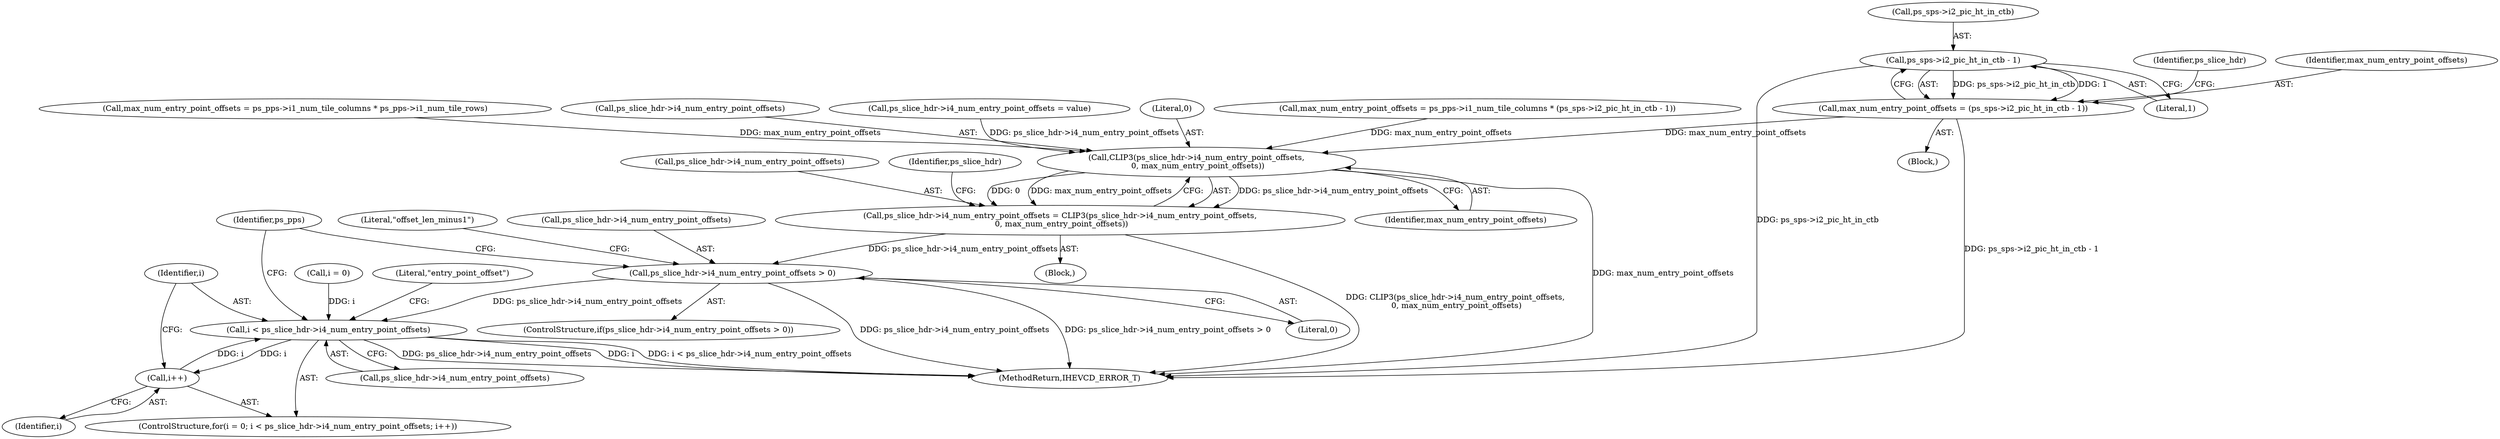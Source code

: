 digraph "0_Android_913d9e8d93d6b81bb8eac3fc2c1426651f5b259d@pointer" {
"1001933" [label="(Call,ps_sps->i2_pic_ht_in_ctb - 1)"];
"1001931" [label="(Call,max_num_entry_point_offsets = (ps_sps->i2_pic_ht_in_ctb - 1))"];
"1001942" [label="(Call,CLIP3(ps_slice_hdr->i4_num_entry_point_offsets,\n 0, max_num_entry_point_offsets))"];
"1001938" [label="(Call,ps_slice_hdr->i4_num_entry_point_offsets = CLIP3(ps_slice_hdr->i4_num_entry_point_offsets,\n 0, max_num_entry_point_offsets))"];
"1001949" [label="(Call,ps_slice_hdr->i4_num_entry_point_offsets > 0)"];
"1001970" [label="(Call,i < ps_slice_hdr->i4_num_entry_point_offsets)"];
"1001975" [label="(Call,i++)"];
"1001931" [label="(Call,max_num_entry_point_offsets = (ps_sps->i2_pic_ht_in_ctb - 1))"];
"1001887" [label="(Call,ps_slice_hdr->i4_num_entry_point_offsets = value)"];
"1002617" [label="(MethodReturn,IHEVCD_ERROR_T)"];
"1001930" [label="(Block,)"];
"1001942" [label="(Call,CLIP3(ps_slice_hdr->i4_num_entry_point_offsets,\n 0, max_num_entry_point_offsets))"];
"1001975" [label="(Call,i++)"];
"1001946" [label="(Literal,0)"];
"1001976" [label="(Identifier,i)"];
"1001956" [label="(Literal,\"offset_len_minus1\")"];
"1001903" [label="(Call,max_num_entry_point_offsets = ps_pps->i1_num_tile_columns * (ps_sps->i2_pic_ht_in_ctb - 1))"];
"1001950" [label="(Call,ps_slice_hdr->i4_num_entry_point_offsets)"];
"1001934" [label="(Call,ps_sps->i2_pic_ht_in_ctb)"];
"1001933" [label="(Call,ps_sps->i2_pic_ht_in_ctb - 1)"];
"1001939" [label="(Call,ps_slice_hdr->i4_num_entry_point_offsets)"];
"1001972" [label="(Call,ps_slice_hdr->i4_num_entry_point_offsets)"];
"1001953" [label="(Literal,0)"];
"1001940" [label="(Identifier,ps_slice_hdr)"];
"1001966" [label="(ControlStructure,for(i = 0; i < ps_slice_hdr->i4_num_entry_point_offsets; i++))"];
"1001951" [label="(Identifier,ps_slice_hdr)"];
"1001971" [label="(Identifier,i)"];
"1001987" [label="(Identifier,ps_pps)"];
"1001920" [label="(Call,max_num_entry_point_offsets = ps_pps->i1_num_tile_columns * ps_pps->i1_num_tile_rows)"];
"1001967" [label="(Call,i = 0)"];
"1001943" [label="(Call,ps_slice_hdr->i4_num_entry_point_offsets)"];
"1001938" [label="(Call,ps_slice_hdr->i4_num_entry_point_offsets = CLIP3(ps_slice_hdr->i4_num_entry_point_offsets,\n 0, max_num_entry_point_offsets))"];
"1001937" [label="(Literal,1)"];
"1001948" [label="(ControlStructure,if(ps_slice_hdr->i4_num_entry_point_offsets > 0))"];
"1001949" [label="(Call,ps_slice_hdr->i4_num_entry_point_offsets > 0)"];
"1001947" [label="(Identifier,max_num_entry_point_offsets)"];
"1001892" [label="(Block,)"];
"1001932" [label="(Identifier,max_num_entry_point_offsets)"];
"1001970" [label="(Call,i < ps_slice_hdr->i4_num_entry_point_offsets)"];
"1001979" [label="(Literal,\"entry_point_offset\")"];
"1001933" -> "1001931"  [label="AST: "];
"1001933" -> "1001937"  [label="CFG: "];
"1001934" -> "1001933"  [label="AST: "];
"1001937" -> "1001933"  [label="AST: "];
"1001931" -> "1001933"  [label="CFG: "];
"1001933" -> "1002617"  [label="DDG: ps_sps->i2_pic_ht_in_ctb"];
"1001933" -> "1001931"  [label="DDG: ps_sps->i2_pic_ht_in_ctb"];
"1001933" -> "1001931"  [label="DDG: 1"];
"1001931" -> "1001930"  [label="AST: "];
"1001932" -> "1001931"  [label="AST: "];
"1001940" -> "1001931"  [label="CFG: "];
"1001931" -> "1002617"  [label="DDG: ps_sps->i2_pic_ht_in_ctb - 1"];
"1001931" -> "1001942"  [label="DDG: max_num_entry_point_offsets"];
"1001942" -> "1001938"  [label="AST: "];
"1001942" -> "1001947"  [label="CFG: "];
"1001943" -> "1001942"  [label="AST: "];
"1001946" -> "1001942"  [label="AST: "];
"1001947" -> "1001942"  [label="AST: "];
"1001938" -> "1001942"  [label="CFG: "];
"1001942" -> "1002617"  [label="DDG: max_num_entry_point_offsets"];
"1001942" -> "1001938"  [label="DDG: ps_slice_hdr->i4_num_entry_point_offsets"];
"1001942" -> "1001938"  [label="DDG: 0"];
"1001942" -> "1001938"  [label="DDG: max_num_entry_point_offsets"];
"1001887" -> "1001942"  [label="DDG: ps_slice_hdr->i4_num_entry_point_offsets"];
"1001903" -> "1001942"  [label="DDG: max_num_entry_point_offsets"];
"1001920" -> "1001942"  [label="DDG: max_num_entry_point_offsets"];
"1001938" -> "1001892"  [label="AST: "];
"1001939" -> "1001938"  [label="AST: "];
"1001951" -> "1001938"  [label="CFG: "];
"1001938" -> "1002617"  [label="DDG: CLIP3(ps_slice_hdr->i4_num_entry_point_offsets,\n 0, max_num_entry_point_offsets)"];
"1001938" -> "1001949"  [label="DDG: ps_slice_hdr->i4_num_entry_point_offsets"];
"1001949" -> "1001948"  [label="AST: "];
"1001949" -> "1001953"  [label="CFG: "];
"1001950" -> "1001949"  [label="AST: "];
"1001953" -> "1001949"  [label="AST: "];
"1001956" -> "1001949"  [label="CFG: "];
"1001987" -> "1001949"  [label="CFG: "];
"1001949" -> "1002617"  [label="DDG: ps_slice_hdr->i4_num_entry_point_offsets > 0"];
"1001949" -> "1002617"  [label="DDG: ps_slice_hdr->i4_num_entry_point_offsets"];
"1001949" -> "1001970"  [label="DDG: ps_slice_hdr->i4_num_entry_point_offsets"];
"1001970" -> "1001966"  [label="AST: "];
"1001970" -> "1001972"  [label="CFG: "];
"1001971" -> "1001970"  [label="AST: "];
"1001972" -> "1001970"  [label="AST: "];
"1001979" -> "1001970"  [label="CFG: "];
"1001987" -> "1001970"  [label="CFG: "];
"1001970" -> "1002617"  [label="DDG: i"];
"1001970" -> "1002617"  [label="DDG: i < ps_slice_hdr->i4_num_entry_point_offsets"];
"1001970" -> "1002617"  [label="DDG: ps_slice_hdr->i4_num_entry_point_offsets"];
"1001975" -> "1001970"  [label="DDG: i"];
"1001967" -> "1001970"  [label="DDG: i"];
"1001970" -> "1001975"  [label="DDG: i"];
"1001975" -> "1001966"  [label="AST: "];
"1001975" -> "1001976"  [label="CFG: "];
"1001976" -> "1001975"  [label="AST: "];
"1001971" -> "1001975"  [label="CFG: "];
}
